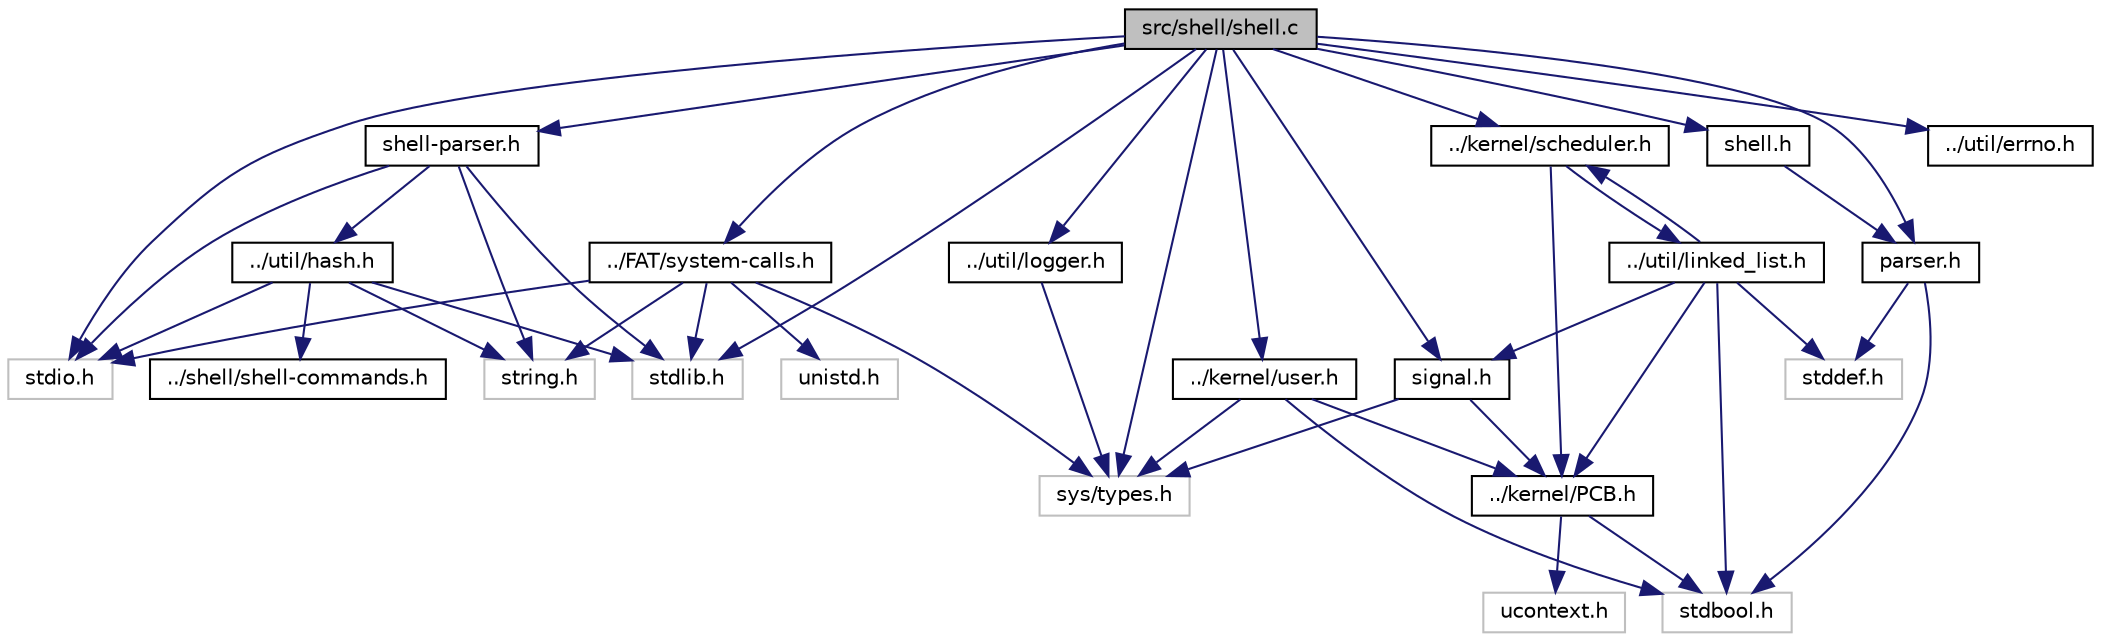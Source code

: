 digraph "src/shell/shell.c"
{
 // LATEX_PDF_SIZE
  edge [fontname="Helvetica",fontsize="10",labelfontname="Helvetica",labelfontsize="10"];
  node [fontname="Helvetica",fontsize="10",shape=record];
  Node1 [label="src/shell/shell.c",height=0.2,width=0.4,color="black", fillcolor="grey75", style="filled", fontcolor="black",tooltip="C file for the PennOS shell, containing functions for the shell."];
  Node1 -> Node2 [color="midnightblue",fontsize="10",style="solid"];
  Node2 [label="stdio.h",height=0.2,width=0.4,color="grey75", fillcolor="white", style="filled",tooltip=" "];
  Node1 -> Node3 [color="midnightblue",fontsize="10",style="solid"];
  Node3 [label="stdlib.h",height=0.2,width=0.4,color="grey75", fillcolor="white", style="filled",tooltip=" "];
  Node1 -> Node4 [color="midnightblue",fontsize="10",style="solid"];
  Node4 [label="signal.h",height=0.2,width=0.4,color="black", fillcolor="white", style="filled",URL="$signal_8h_source.html",tooltip=" "];
  Node4 -> Node5 [color="midnightblue",fontsize="10",style="solid"];
  Node5 [label="../kernel/PCB.h",height=0.2,width=0.4,color="black", fillcolor="white", style="filled",URL="$PCB_8h.html",tooltip="Header file for Process Control Block (PCB) related definitions and functions."];
  Node5 -> Node6 [color="midnightblue",fontsize="10",style="solid"];
  Node6 [label="ucontext.h",height=0.2,width=0.4,color="grey75", fillcolor="white", style="filled",tooltip=" "];
  Node5 -> Node7 [color="midnightblue",fontsize="10",style="solid"];
  Node7 [label="stdbool.h",height=0.2,width=0.4,color="grey75", fillcolor="white", style="filled",tooltip=" "];
  Node4 -> Node8 [color="midnightblue",fontsize="10",style="solid"];
  Node8 [label="sys/types.h",height=0.2,width=0.4,color="grey75", fillcolor="white", style="filled",tooltip=" "];
  Node1 -> Node8 [color="midnightblue",fontsize="10",style="solid"];
  Node1 -> Node9 [color="midnightblue",fontsize="10",style="solid"];
  Node9 [label="shell.h",height=0.2,width=0.4,color="black", fillcolor="white", style="filled",URL="$shell_8h.html",tooltip="Header file for the PennOS shell, containing function declarations for the shell."];
  Node9 -> Node10 [color="midnightblue",fontsize="10",style="solid"];
  Node10 [label="parser.h",height=0.2,width=0.4,color="black", fillcolor="white", style="filled",URL="$parser_8h_source.html",tooltip=" "];
  Node10 -> Node11 [color="midnightblue",fontsize="10",style="solid"];
  Node11 [label="stddef.h",height=0.2,width=0.4,color="grey75", fillcolor="white", style="filled",tooltip=" "];
  Node10 -> Node7 [color="midnightblue",fontsize="10",style="solid"];
  Node1 -> Node12 [color="midnightblue",fontsize="10",style="solid"];
  Node12 [label="shell-parser.h",height=0.2,width=0.4,color="black", fillcolor="white", style="filled",URL="$shell-parser_8h.html",tooltip="Defines the interface for shell command parsing in the PennOS project. It includes function prototype..."];
  Node12 -> Node2 [color="midnightblue",fontsize="10",style="solid"];
  Node12 -> Node3 [color="midnightblue",fontsize="10",style="solid"];
  Node12 -> Node13 [color="midnightblue",fontsize="10",style="solid"];
  Node13 [label="string.h",height=0.2,width=0.4,color="grey75", fillcolor="white", style="filled",tooltip=" "];
  Node12 -> Node14 [color="midnightblue",fontsize="10",style="solid"];
  Node14 [label="../util/hash.h",height=0.2,width=0.4,color="black", fillcolor="white", style="filled",URL="$hash_8h.html",tooltip="Header file for hash table implementation in PennOS."];
  Node14 -> Node2 [color="midnightblue",fontsize="10",style="solid"];
  Node14 -> Node3 [color="midnightblue",fontsize="10",style="solid"];
  Node14 -> Node13 [color="midnightblue",fontsize="10",style="solid"];
  Node14 -> Node15 [color="midnightblue",fontsize="10",style="solid"];
  Node15 [label="../shell/shell-commands.h",height=0.2,width=0.4,color="black", fillcolor="white", style="filled",URL="$shell-commands_8h_source.html",tooltip=" "];
  Node1 -> Node10 [color="midnightblue",fontsize="10",style="solid"];
  Node1 -> Node16 [color="midnightblue",fontsize="10",style="solid"];
  Node16 [label="../kernel/user.h",height=0.2,width=0.4,color="black", fillcolor="white", style="filled",URL="$user_8h.html",tooltip="Header file for user-level functions and system calls."];
  Node16 -> Node8 [color="midnightblue",fontsize="10",style="solid"];
  Node16 -> Node7 [color="midnightblue",fontsize="10",style="solid"];
  Node16 -> Node5 [color="midnightblue",fontsize="10",style="solid"];
  Node1 -> Node17 [color="midnightblue",fontsize="10",style="solid"];
  Node17 [label="../kernel/scheduler.h",height=0.2,width=0.4,color="black", fillcolor="white", style="filled",URL="$scheduler_8h.html",tooltip="Header file for the scheduler module."];
  Node17 -> Node5 [color="midnightblue",fontsize="10",style="solid"];
  Node17 -> Node18 [color="midnightblue",fontsize="10",style="solid"];
  Node18 [label="../util/linked_list.h",height=0.2,width=0.4,color="black", fillcolor="white", style="filled",URL="$linked__list_8h_source.html",tooltip=" "];
  Node18 -> Node11 [color="midnightblue",fontsize="10",style="solid"];
  Node18 -> Node7 [color="midnightblue",fontsize="10",style="solid"];
  Node18 -> Node5 [color="midnightblue",fontsize="10",style="solid"];
  Node18 -> Node4 [color="midnightblue",fontsize="10",style="solid"];
  Node18 -> Node17 [color="midnightblue",fontsize="10",style="solid"];
  Node1 -> Node19 [color="midnightblue",fontsize="10",style="solid"];
  Node19 [label="../util/logger.h",height=0.2,width=0.4,color="black", fillcolor="white", style="filled",URL="$logger_8h_source.html",tooltip=" "];
  Node19 -> Node8 [color="midnightblue",fontsize="10",style="solid"];
  Node1 -> Node20 [color="midnightblue",fontsize="10",style="solid"];
  Node20 [label="../util/errno.h",height=0.2,width=0.4,color="black", fillcolor="white", style="filled",URL="$errno_8h_source.html",tooltip=" "];
  Node1 -> Node21 [color="midnightblue",fontsize="10",style="solid"];
  Node21 [label="../FAT/system-calls.h",height=0.2,width=0.4,color="black", fillcolor="white", style="filled",URL="$system-calls_8h.html",tooltip="Header file for system-related calls for file manipulation."];
  Node21 -> Node3 [color="midnightblue",fontsize="10",style="solid"];
  Node21 -> Node22 [color="midnightblue",fontsize="10",style="solid"];
  Node22 [label="unistd.h",height=0.2,width=0.4,color="grey75", fillcolor="white", style="filled",tooltip=" "];
  Node21 -> Node8 [color="midnightblue",fontsize="10",style="solid"];
  Node21 -> Node2 [color="midnightblue",fontsize="10",style="solid"];
  Node21 -> Node13 [color="midnightblue",fontsize="10",style="solid"];
}
